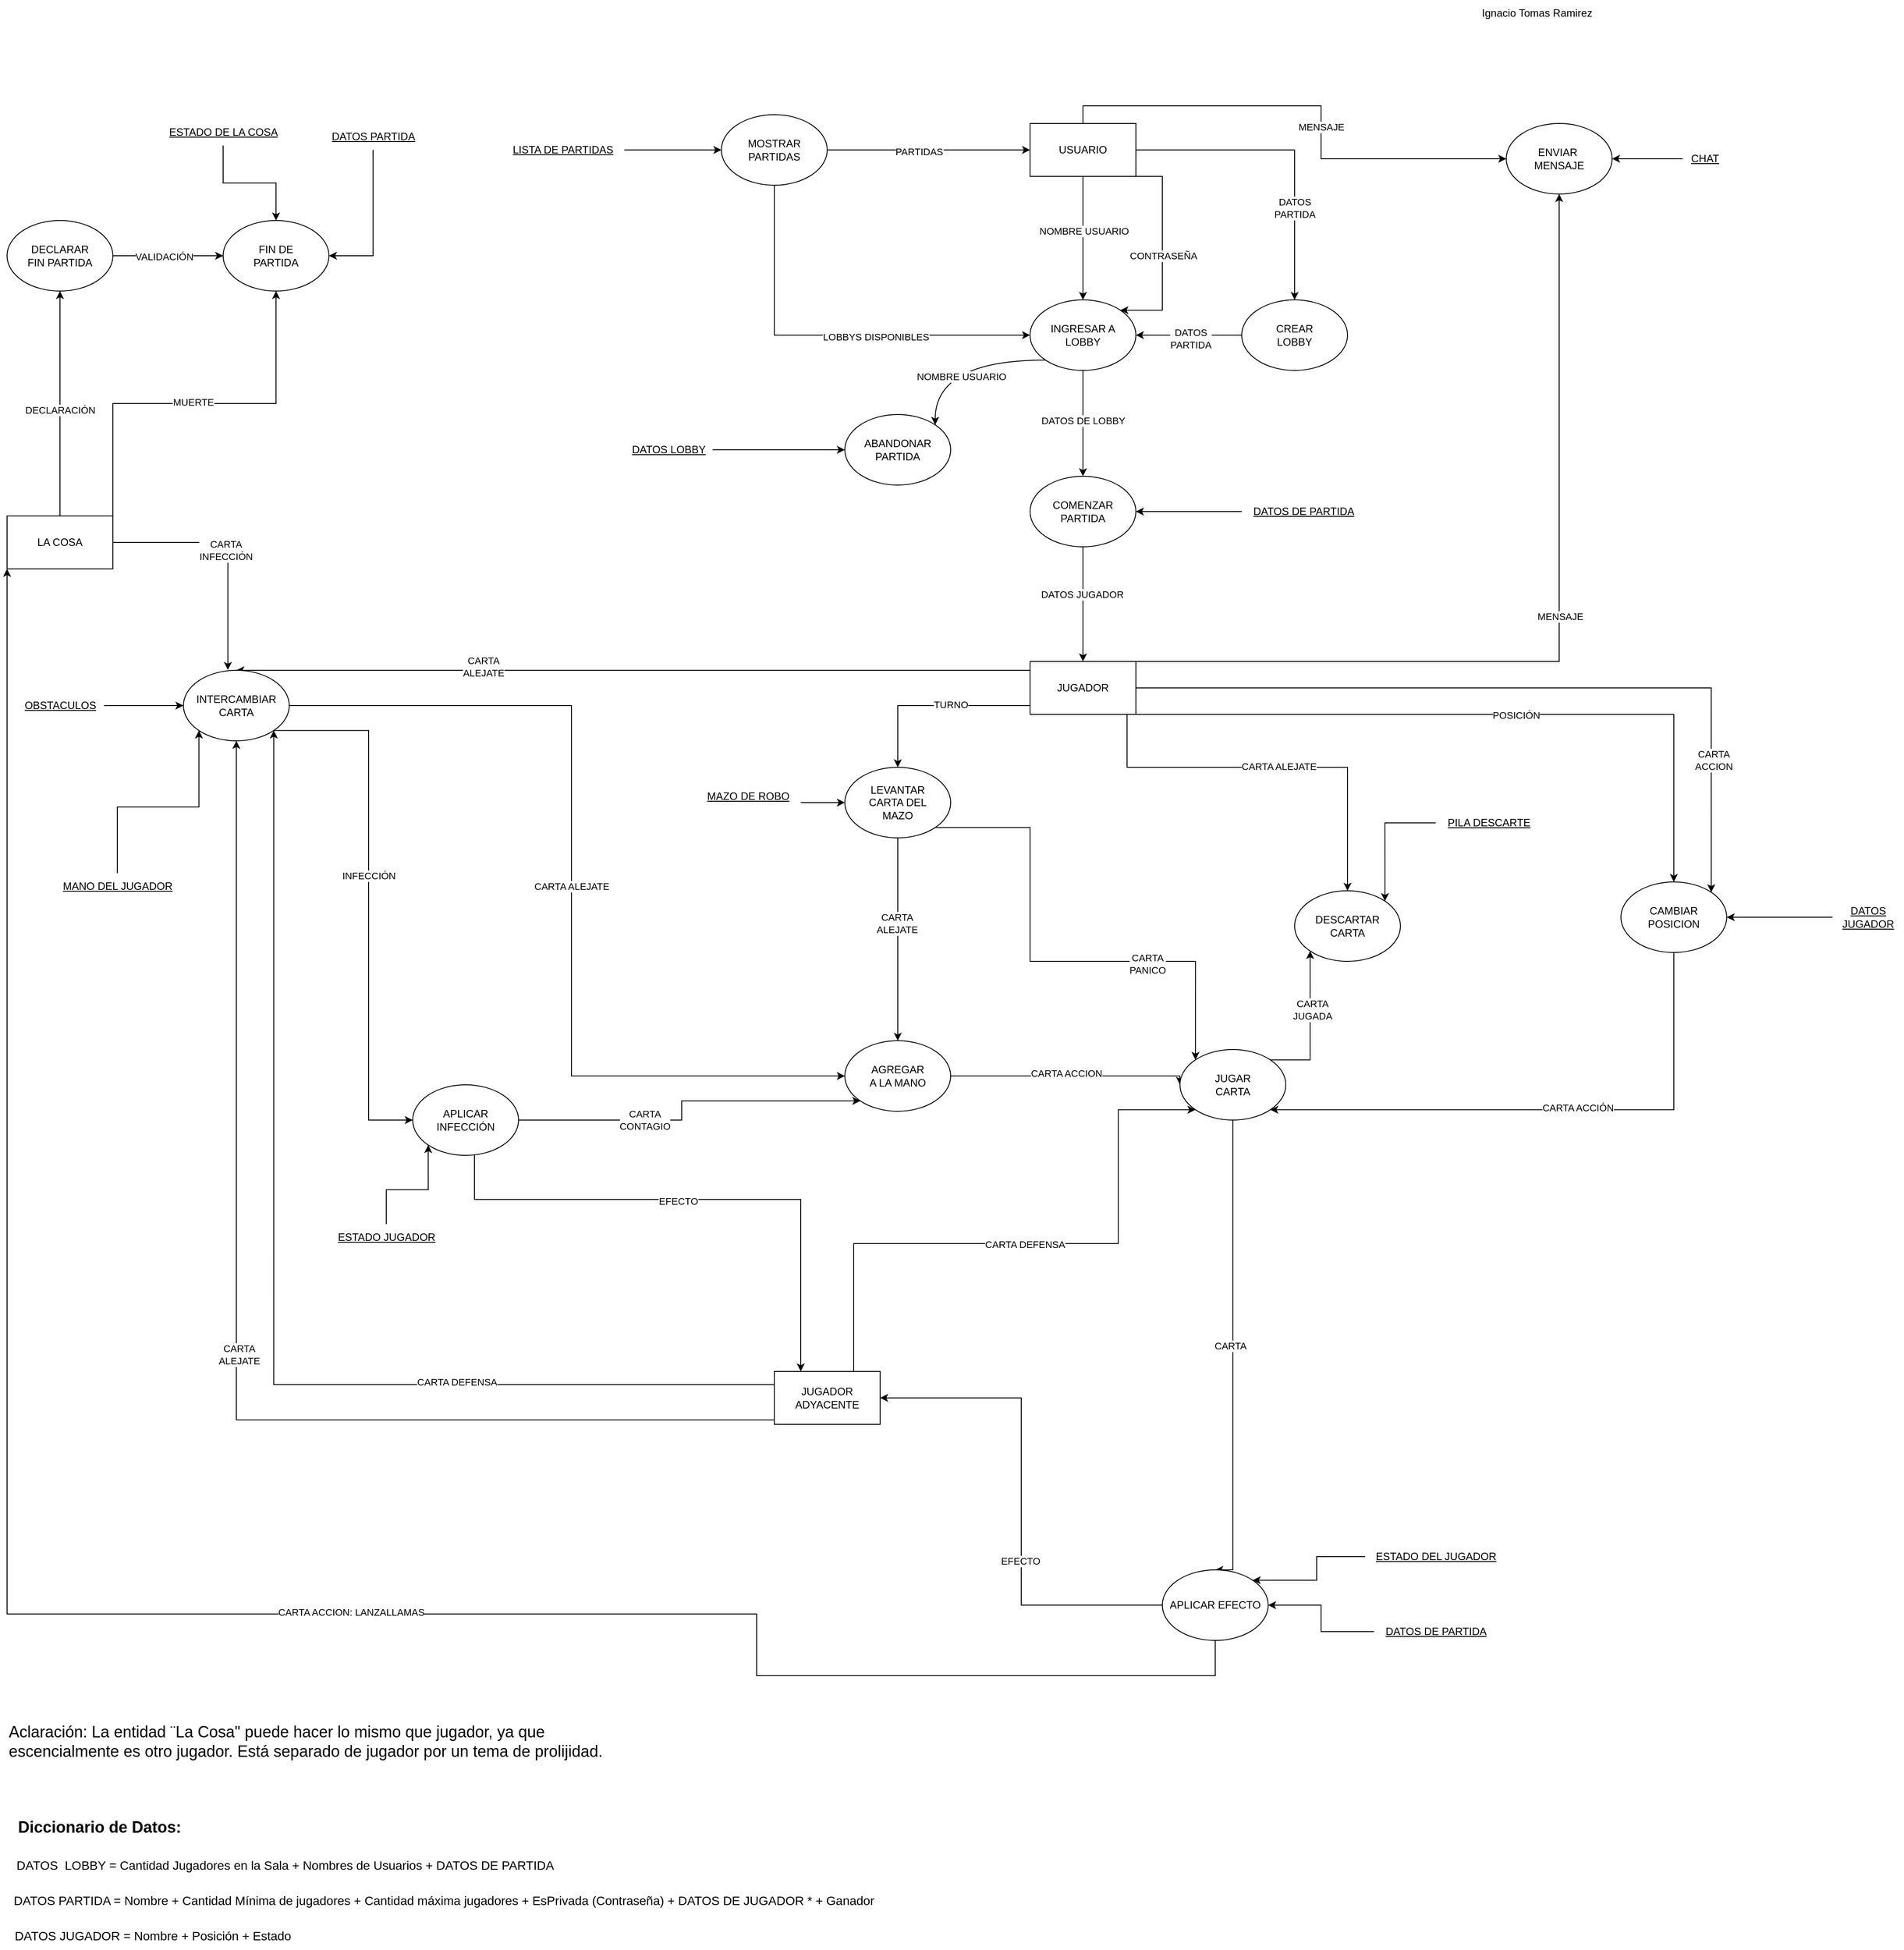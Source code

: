 <mxfile version="21.7.2" type="github">
  <diagram name="Page-1" id="eSQy44bR49oJ5Hq87goh">
    <mxGraphModel dx="2504" dy="1595" grid="1" gridSize="10" guides="1" tooltips="1" connect="1" arrows="1" fold="1" page="1" pageScale="1" pageWidth="1390" pageHeight="980" math="0" shadow="0">
      <root>
        <mxCell id="0" />
        <mxCell id="1" parent="0" />
        <mxCell id="_G_yaIFvfvB89Oe3cglj-3" style="edgeStyle=orthogonalEdgeStyle;rounded=0;orthogonalLoop=1;jettySize=auto;html=1;entryX=0;entryY=0.5;entryDx=0;entryDy=0;" parent="1" edge="1">
          <mxGeometry relative="1" as="geometry">
            <mxPoint x="240" y="221" as="sourcePoint" />
          </mxGeometry>
        </mxCell>
        <mxCell id="_G_yaIFvfvB89Oe3cglj-4" value="DATOS DE PARTIDA" style="edgeLabel;html=1;align=center;verticalAlign=middle;resizable=0;points=[];" parent="_G_yaIFvfvB89Oe3cglj-3" vertex="1" connectable="0">
          <mxGeometry x="-0.009" relative="1" as="geometry">
            <mxPoint as="offset" />
          </mxGeometry>
        </mxCell>
        <mxCell id="_G_yaIFvfvB89Oe3cglj-8" style="edgeStyle=orthogonalEdgeStyle;rounded=0;orthogonalLoop=1;jettySize=auto;html=1;exitX=1;exitY=1;exitDx=0;exitDy=0;entryX=0.5;entryY=1;entryDx=0;entryDy=0;" parent="1" edge="1">
          <mxGeometry relative="1" as="geometry">
            <mxPoint x="240" y="251" as="sourcePoint" />
            <Array as="points">
              <mxPoint x="180" y="251" />
              <mxPoint x="180" y="301" />
              <mxPoint x="780" y="301" />
            </Array>
          </mxGeometry>
        </mxCell>
        <mxCell id="_G_yaIFvfvB89Oe3cglj-9" value="NOMBRE DE&amp;nbsp; JUGADOR" style="edgeLabel;html=1;align=center;verticalAlign=middle;resizable=0;points=[];" parent="_G_yaIFvfvB89Oe3cglj-8" vertex="1" connectable="0">
          <mxGeometry x="0.016" y="-3" relative="1" as="geometry">
            <mxPoint as="offset" />
          </mxGeometry>
        </mxCell>
        <mxCell id="_G_yaIFvfvB89Oe3cglj-14" value="OPCIONAL: CONTRASEÑA" style="edgeLabel;html=1;align=center;verticalAlign=middle;resizable=0;points=[];" parent="_G_yaIFvfvB89Oe3cglj-8" vertex="1" connectable="0">
          <mxGeometry x="0.336" relative="1" as="geometry">
            <mxPoint x="49" as="offset" />
          </mxGeometry>
        </mxCell>
        <mxCell id="_G_yaIFvfvB89Oe3cglj-6" style="edgeStyle=orthogonalEdgeStyle;rounded=0;orthogonalLoop=1;jettySize=auto;html=1;entryX=0;entryY=0.5;entryDx=0;entryDy=0;" parent="1" edge="1">
          <mxGeometry relative="1" as="geometry">
            <mxPoint x="580" y="221" as="sourcePoint" />
          </mxGeometry>
        </mxCell>
        <mxCell id="_G_yaIFvfvB89Oe3cglj-7" value="DATOS DE LOBBY" style="edgeLabel;html=1;align=center;verticalAlign=middle;resizable=0;points=[];" parent="_G_yaIFvfvB89Oe3cglj-6" vertex="1" connectable="0">
          <mxGeometry x="-0.043" relative="1" as="geometry">
            <mxPoint as="offset" />
          </mxGeometry>
        </mxCell>
        <mxCell id="_G_yaIFvfvB89Oe3cglj-10" style="edgeStyle=orthogonalEdgeStyle;rounded=0;orthogonalLoop=1;jettySize=auto;html=1;exitX=0.5;exitY=0;exitDx=0;exitDy=0;entryX=0.5;entryY=0;entryDx=0;entryDy=0;" parent="1" edge="1">
          <mxGeometry relative="1" as="geometry">
            <mxPoint x="180" y="191" as="targetPoint" />
          </mxGeometry>
        </mxCell>
        <mxCell id="_G_yaIFvfvB89Oe3cglj-11" value="INFORMACION LOBBY" style="edgeLabel;html=1;align=center;verticalAlign=middle;resizable=0;points=[];" parent="_G_yaIFvfvB89Oe3cglj-10" vertex="1" connectable="0">
          <mxGeometry x="-0.132" y="-1" relative="1" as="geometry">
            <mxPoint as="offset" />
          </mxGeometry>
        </mxCell>
        <mxCell id="_G_yaIFvfvB89Oe3cglj-13" style="edgeStyle=orthogonalEdgeStyle;rounded=0;orthogonalLoop=1;jettySize=auto;html=1;exitX=1;exitY=0.5;exitDx=0;exitDy=0;entryX=0;entryY=0.5;entryDx=0;entryDy=0;" parent="1" edge="1">
          <mxGeometry relative="1" as="geometry">
            <mxPoint x="840" y="221" as="sourcePoint" />
          </mxGeometry>
        </mxCell>
        <mxCell id="_G_yaIFvfvB89Oe3cglj-16" value="&lt;div&gt;INFORMACION&lt;/div&gt;&lt;div&gt;PARTIDA&lt;br&gt;&lt;/div&gt;" style="edgeLabel;html=1;align=center;verticalAlign=middle;resizable=0;points=[];" parent="_G_yaIFvfvB89Oe3cglj-13" vertex="1" connectable="0">
          <mxGeometry x="0.01" y="-2" relative="1" as="geometry">
            <mxPoint as="offset" />
          </mxGeometry>
        </mxCell>
        <mxCell id="_G_yaIFvfvB89Oe3cglj-19" style="edgeStyle=orthogonalEdgeStyle;rounded=0;orthogonalLoop=1;jettySize=auto;html=1;exitX=1;exitY=0.5;exitDx=0;exitDy=0;entryX=0.5;entryY=0;entryDx=0;entryDy=0;" parent="1" source="_G_yaIFvfvB89Oe3cglj-17" target="_G_yaIFvfvB89Oe3cglj-18" edge="1">
          <mxGeometry relative="1" as="geometry" />
        </mxCell>
        <mxCell id="_G_yaIFvfvB89Oe3cglj-20" value="&lt;div&gt;DATOS&lt;/div&gt;&lt;div&gt;PARTIDA&lt;br&gt;&lt;/div&gt;" style="edgeLabel;html=1;align=center;verticalAlign=middle;resizable=0;points=[];" parent="_G_yaIFvfvB89Oe3cglj-19" vertex="1" connectable="0">
          <mxGeometry x="0.122" y="1" relative="1" as="geometry">
            <mxPoint x="-1" y="49" as="offset" />
          </mxGeometry>
        </mxCell>
        <mxCell id="_G_yaIFvfvB89Oe3cglj-22" style="edgeStyle=orthogonalEdgeStyle;rounded=0;orthogonalLoop=1;jettySize=auto;html=1;entryX=0.5;entryY=0;entryDx=0;entryDy=0;" parent="1" source="_G_yaIFvfvB89Oe3cglj-17" target="_G_yaIFvfvB89Oe3cglj-21" edge="1">
          <mxGeometry relative="1" as="geometry" />
        </mxCell>
        <mxCell id="_G_yaIFvfvB89Oe3cglj-23" value="NOMBRE USUARIO" style="edgeLabel;html=1;align=center;verticalAlign=middle;resizable=0;points=[];" parent="_G_yaIFvfvB89Oe3cglj-22" vertex="1" connectable="0">
          <mxGeometry x="-0.114" y="1" relative="1" as="geometry">
            <mxPoint as="offset" />
          </mxGeometry>
        </mxCell>
        <mxCell id="_G_yaIFvfvB89Oe3cglj-28" style="edgeStyle=orthogonalEdgeStyle;rounded=0;orthogonalLoop=1;jettySize=auto;html=1;exitX=1;exitY=1;exitDx=0;exitDy=0;entryX=1;entryY=0;entryDx=0;entryDy=0;" parent="1" source="_G_yaIFvfvB89Oe3cglj-17" target="_G_yaIFvfvB89Oe3cglj-21" edge="1">
          <mxGeometry relative="1" as="geometry">
            <Array as="points">
              <mxPoint x="750" y="140" />
              <mxPoint x="750" y="292" />
            </Array>
          </mxGeometry>
        </mxCell>
        <mxCell id="_G_yaIFvfvB89Oe3cglj-29" value="CONTRASEÑA" style="edgeLabel;html=1;align=center;verticalAlign=middle;resizable=0;points=[];" parent="_G_yaIFvfvB89Oe3cglj-28" vertex="1" connectable="0">
          <mxGeometry x="-0.119" y="1" relative="1" as="geometry">
            <mxPoint y="19" as="offset" />
          </mxGeometry>
        </mxCell>
        <mxCell id="_G_yaIFvfvB89Oe3cglj-41" style="edgeStyle=orthogonalEdgeStyle;rounded=0;orthogonalLoop=1;jettySize=auto;html=1;exitX=0.5;exitY=0;exitDx=0;exitDy=0;entryX=0;entryY=0.5;entryDx=0;entryDy=0;" parent="1" source="_G_yaIFvfvB89Oe3cglj-17" target="_G_yaIFvfvB89Oe3cglj-40" edge="1">
          <mxGeometry relative="1" as="geometry" />
        </mxCell>
        <mxCell id="_G_yaIFvfvB89Oe3cglj-42" value="MENSAJE" style="edgeLabel;html=1;align=center;verticalAlign=middle;resizable=0;points=[];" parent="_G_yaIFvfvB89Oe3cglj-41" vertex="1" connectable="0">
          <mxGeometry x="0.121" relative="1" as="geometry">
            <mxPoint as="offset" />
          </mxGeometry>
        </mxCell>
        <mxCell id="_G_yaIFvfvB89Oe3cglj-17" value="USUARIO" style="rounded=0;whiteSpace=wrap;html=1;" parent="1" vertex="1">
          <mxGeometry x="600" y="80" width="120" height="60" as="geometry" />
        </mxCell>
        <mxCell id="_G_yaIFvfvB89Oe3cglj-24" style="edgeStyle=orthogonalEdgeStyle;rounded=0;orthogonalLoop=1;jettySize=auto;html=1;exitX=0;exitY=0.5;exitDx=0;exitDy=0;entryX=1;entryY=0.5;entryDx=0;entryDy=0;" parent="1" source="_G_yaIFvfvB89Oe3cglj-18" target="_G_yaIFvfvB89Oe3cglj-21" edge="1">
          <mxGeometry relative="1" as="geometry" />
        </mxCell>
        <mxCell id="_G_yaIFvfvB89Oe3cglj-25" value="&lt;div&gt;DATOS&lt;/div&gt;&lt;div&gt;PARTIDA&lt;br&gt;&lt;/div&gt;" style="edgeLabel;html=1;align=center;verticalAlign=middle;resizable=0;points=[];" parent="_G_yaIFvfvB89Oe3cglj-24" vertex="1" connectable="0">
          <mxGeometry x="-0.033" y="4" relative="1" as="geometry">
            <mxPoint as="offset" />
          </mxGeometry>
        </mxCell>
        <mxCell id="_G_yaIFvfvB89Oe3cglj-18" value="&lt;div&gt;CREAR&lt;/div&gt;&lt;div&gt;LOBBY&lt;br&gt;&lt;/div&gt;" style="ellipse;whiteSpace=wrap;html=1;" parent="1" vertex="1">
          <mxGeometry x="840" y="280" width="120" height="80" as="geometry" />
        </mxCell>
        <mxCell id="_G_yaIFvfvB89Oe3cglj-38" style="edgeStyle=orthogonalEdgeStyle;rounded=0;orthogonalLoop=1;jettySize=auto;html=1;exitX=0.5;exitY=1;exitDx=0;exitDy=0;entryX=0.5;entryY=0;entryDx=0;entryDy=0;" parent="1" source="_G_yaIFvfvB89Oe3cglj-21" target="_G_yaIFvfvB89Oe3cglj-37" edge="1">
          <mxGeometry relative="1" as="geometry" />
        </mxCell>
        <mxCell id="_G_yaIFvfvB89Oe3cglj-39" value="DATOS DE LOBBY" style="edgeLabel;html=1;align=center;verticalAlign=middle;resizable=0;points=[];" parent="_G_yaIFvfvB89Oe3cglj-38" vertex="1" connectable="0">
          <mxGeometry x="-0.05" relative="1" as="geometry">
            <mxPoint as="offset" />
          </mxGeometry>
        </mxCell>
        <mxCell id="_G_yaIFvfvB89Oe3cglj-156" style="edgeStyle=orthogonalEdgeStyle;orthogonalLoop=1;jettySize=auto;html=1;exitX=0;exitY=1;exitDx=0;exitDy=0;entryX=1;entryY=0;entryDx=0;entryDy=0;curved=1;" parent="1" source="_G_yaIFvfvB89Oe3cglj-21" target="_G_yaIFvfvB89Oe3cglj-155" edge="1">
          <mxGeometry relative="1" as="geometry" />
        </mxCell>
        <mxCell id="_G_yaIFvfvB89Oe3cglj-157" value="NOMBRE USUARIO" style="edgeLabel;html=1;align=center;verticalAlign=middle;resizable=0;points=[];" parent="_G_yaIFvfvB89Oe3cglj-156" vertex="1" connectable="0">
          <mxGeometry x="-0.034" y="18" relative="1" as="geometry">
            <mxPoint as="offset" />
          </mxGeometry>
        </mxCell>
        <mxCell id="_G_yaIFvfvB89Oe3cglj-21" value="&lt;div&gt;INGRESAR A&lt;/div&gt;&lt;div&gt;LOBBY&lt;br&gt;&lt;/div&gt;" style="ellipse;whiteSpace=wrap;html=1;" parent="1" vertex="1">
          <mxGeometry x="600" y="280" width="120" height="80" as="geometry" />
        </mxCell>
        <mxCell id="_G_yaIFvfvB89Oe3cglj-31" style="edgeStyle=orthogonalEdgeStyle;rounded=0;orthogonalLoop=1;jettySize=auto;html=1;exitX=1;exitY=0.5;exitDx=0;exitDy=0;entryX=0;entryY=0.5;entryDx=0;entryDy=0;" parent="1" source="_G_yaIFvfvB89Oe3cglj-30" target="_G_yaIFvfvB89Oe3cglj-17" edge="1">
          <mxGeometry relative="1" as="geometry" />
        </mxCell>
        <mxCell id="_G_yaIFvfvB89Oe3cglj-32" value="PARTIDAS" style="edgeLabel;html=1;align=center;verticalAlign=middle;resizable=0;points=[];" parent="_G_yaIFvfvB89Oe3cglj-31" vertex="1" connectable="0">
          <mxGeometry x="-0.096" y="-2" relative="1" as="geometry">
            <mxPoint as="offset" />
          </mxGeometry>
        </mxCell>
        <mxCell id="_G_yaIFvfvB89Oe3cglj-35" style="edgeStyle=orthogonalEdgeStyle;rounded=0;orthogonalLoop=1;jettySize=auto;html=1;entryX=0;entryY=0.5;entryDx=0;entryDy=0;" parent="1" source="_G_yaIFvfvB89Oe3cglj-30" target="_G_yaIFvfvB89Oe3cglj-21" edge="1">
          <mxGeometry relative="1" as="geometry">
            <Array as="points">
              <mxPoint x="310" y="320" />
            </Array>
          </mxGeometry>
        </mxCell>
        <mxCell id="_G_yaIFvfvB89Oe3cglj-36" value="LOBBYS DISPONIBLES" style="edgeLabel;html=1;align=center;verticalAlign=middle;resizable=0;points=[];" parent="_G_yaIFvfvB89Oe3cglj-35" vertex="1" connectable="0">
          <mxGeometry x="0.239" y="-2" relative="1" as="geometry">
            <mxPoint as="offset" />
          </mxGeometry>
        </mxCell>
        <mxCell id="_G_yaIFvfvB89Oe3cglj-30" value="&lt;div&gt;MOSTRAR &lt;br&gt;&lt;/div&gt;&lt;div&gt;PARTIDAS&lt;br&gt;&lt;/div&gt;" style="ellipse;whiteSpace=wrap;html=1;" parent="1" vertex="1">
          <mxGeometry x="250" y="70" width="120" height="80" as="geometry" />
        </mxCell>
        <mxCell id="_G_yaIFvfvB89Oe3cglj-34" style="edgeStyle=orthogonalEdgeStyle;rounded=0;orthogonalLoop=1;jettySize=auto;html=1;entryX=0;entryY=0.5;entryDx=0;entryDy=0;" parent="1" source="_G_yaIFvfvB89Oe3cglj-33" target="_G_yaIFvfvB89Oe3cglj-30" edge="1">
          <mxGeometry relative="1" as="geometry" />
        </mxCell>
        <mxCell id="_G_yaIFvfvB89Oe3cglj-33" value="&lt;u&gt;LISTA DE PARTIDAS&lt;br&gt;&lt;/u&gt;" style="text;html=1;align=center;verticalAlign=middle;resizable=0;points=[];autosize=1;strokeColor=none;fillColor=none;" parent="1" vertex="1">
          <mxGeometry y="95" width="140" height="30" as="geometry" />
        </mxCell>
        <mxCell id="_G_yaIFvfvB89Oe3cglj-47" style="edgeStyle=orthogonalEdgeStyle;rounded=0;orthogonalLoop=1;jettySize=auto;html=1;exitX=0.5;exitY=1;exitDx=0;exitDy=0;entryX=0.5;entryY=0;entryDx=0;entryDy=0;" parent="1" source="_G_yaIFvfvB89Oe3cglj-37" target="_G_yaIFvfvB89Oe3cglj-46" edge="1">
          <mxGeometry relative="1" as="geometry" />
        </mxCell>
        <mxCell id="_G_yaIFvfvB89Oe3cglj-48" value="DATOS JUGADOR" style="edgeLabel;html=1;align=center;verticalAlign=middle;resizable=0;points=[];" parent="_G_yaIFvfvB89Oe3cglj-47" vertex="1" connectable="0">
          <mxGeometry x="-0.169" y="-1" relative="1" as="geometry">
            <mxPoint as="offset" />
          </mxGeometry>
        </mxCell>
        <mxCell id="_G_yaIFvfvB89Oe3cglj-37" value="&lt;div&gt;COMENZAR&lt;/div&gt;&lt;div&gt;PARTIDA&lt;br&gt;&lt;/div&gt;" style="ellipse;whiteSpace=wrap;html=1;" parent="1" vertex="1">
          <mxGeometry x="600" y="480" width="120" height="80" as="geometry" />
        </mxCell>
        <mxCell id="_G_yaIFvfvB89Oe3cglj-40" value="&lt;div&gt;ENVIAR&amp;nbsp;&lt;/div&gt;&lt;div&gt;MENSAJE&lt;/div&gt;" style="ellipse;whiteSpace=wrap;html=1;" parent="1" vertex="1">
          <mxGeometry x="1140" y="80" width="120" height="80" as="geometry" />
        </mxCell>
        <mxCell id="_G_yaIFvfvB89Oe3cglj-44" style="edgeStyle=orthogonalEdgeStyle;rounded=0;orthogonalLoop=1;jettySize=auto;html=1;entryX=1;entryY=0.5;entryDx=0;entryDy=0;" parent="1" source="_G_yaIFvfvB89Oe3cglj-43" target="_G_yaIFvfvB89Oe3cglj-40" edge="1">
          <mxGeometry relative="1" as="geometry" />
        </mxCell>
        <mxCell id="_G_yaIFvfvB89Oe3cglj-43" value="&lt;u&gt;CHAT&lt;/u&gt;" style="text;html=1;align=center;verticalAlign=middle;resizable=0;points=[];autosize=1;strokeColor=none;fillColor=none;" parent="1" vertex="1">
          <mxGeometry x="1340" y="105" width="50" height="30" as="geometry" />
        </mxCell>
        <mxCell id="_G_yaIFvfvB89Oe3cglj-51" style="edgeStyle=orthogonalEdgeStyle;rounded=0;orthogonalLoop=1;jettySize=auto;html=1;exitX=1;exitY=0.5;exitDx=0;exitDy=0;entryX=0.5;entryY=1;entryDx=0;entryDy=0;" parent="1" source="_G_yaIFvfvB89Oe3cglj-46" target="_G_yaIFvfvB89Oe3cglj-40" edge="1">
          <mxGeometry relative="1" as="geometry">
            <Array as="points">
              <mxPoint x="720" y="690" />
              <mxPoint x="1200" y="690" />
            </Array>
          </mxGeometry>
        </mxCell>
        <mxCell id="_G_yaIFvfvB89Oe3cglj-52" value="MENSAJE" style="edgeLabel;html=1;align=center;verticalAlign=middle;resizable=0;points=[];" parent="_G_yaIFvfvB89Oe3cglj-51" vertex="1" connectable="0">
          <mxGeometry x="0.079" y="-1" relative="1" as="geometry">
            <mxPoint as="offset" />
          </mxGeometry>
        </mxCell>
        <mxCell id="_G_yaIFvfvB89Oe3cglj-70" style="edgeStyle=orthogonalEdgeStyle;rounded=0;orthogonalLoop=1;jettySize=auto;html=1;entryX=0.5;entryY=0;entryDx=0;entryDy=0;" parent="1" source="_G_yaIFvfvB89Oe3cglj-46" target="_G_yaIFvfvB89Oe3cglj-69" edge="1">
          <mxGeometry relative="1" as="geometry">
            <Array as="points">
              <mxPoint x="450" y="740" />
            </Array>
          </mxGeometry>
        </mxCell>
        <mxCell id="_G_yaIFvfvB89Oe3cglj-71" value="TURNO" style="edgeLabel;html=1;align=center;verticalAlign=middle;resizable=0;points=[];" parent="_G_yaIFvfvB89Oe3cglj-70" vertex="1" connectable="0">
          <mxGeometry x="-0.178" y="-1" relative="1" as="geometry">
            <mxPoint as="offset" />
          </mxGeometry>
        </mxCell>
        <mxCell id="_G_yaIFvfvB89Oe3cglj-97" style="edgeStyle=orthogonalEdgeStyle;rounded=0;orthogonalLoop=1;jettySize=auto;html=1;exitX=0;exitY=0.75;exitDx=0;exitDy=0;entryX=0.5;entryY=0;entryDx=0;entryDy=0;" parent="1" source="_G_yaIFvfvB89Oe3cglj-46" target="_G_yaIFvfvB89Oe3cglj-92" edge="1">
          <mxGeometry relative="1" as="geometry">
            <Array as="points">
              <mxPoint x="600" y="700" />
              <mxPoint x="205" y="700" />
            </Array>
          </mxGeometry>
        </mxCell>
        <mxCell id="_G_yaIFvfvB89Oe3cglj-98" value="&lt;div&gt;CARTA&lt;/div&gt;&lt;div&gt;ALEJATE&lt;br&gt;&lt;/div&gt;" style="edgeLabel;html=1;align=center;verticalAlign=middle;resizable=0;points=[];" parent="_G_yaIFvfvB89Oe3cglj-97" vertex="1" connectable="0">
          <mxGeometry x="0.402" y="-4" relative="1" as="geometry">
            <mxPoint as="offset" />
          </mxGeometry>
        </mxCell>
        <mxCell id="_G_yaIFvfvB89Oe3cglj-124" style="edgeStyle=orthogonalEdgeStyle;rounded=0;orthogonalLoop=1;jettySize=auto;html=1;exitX=1;exitY=0.75;exitDx=0;exitDy=0;entryX=0.5;entryY=0;entryDx=0;entryDy=0;" parent="1" source="_G_yaIFvfvB89Oe3cglj-46" target="_G_yaIFvfvB89Oe3cglj-123" edge="1">
          <mxGeometry relative="1" as="geometry">
            <Array as="points">
              <mxPoint x="720" y="750" />
              <mxPoint x="1330" y="750" />
            </Array>
          </mxGeometry>
        </mxCell>
        <mxCell id="_G_yaIFvfvB89Oe3cglj-125" value="POSICIÓN" style="edgeLabel;html=1;align=center;verticalAlign=middle;resizable=0;points=[];" parent="_G_yaIFvfvB89Oe3cglj-124" vertex="1" connectable="0">
          <mxGeometry x="0.095" y="-1" relative="1" as="geometry">
            <mxPoint as="offset" />
          </mxGeometry>
        </mxCell>
        <mxCell id="_G_yaIFvfvB89Oe3cglj-148" style="edgeStyle=orthogonalEdgeStyle;rounded=0;orthogonalLoop=1;jettySize=auto;html=1;entryX=0.5;entryY=0;entryDx=0;entryDy=0;" parent="1" source="_G_yaIFvfvB89Oe3cglj-46" target="_G_yaIFvfvB89Oe3cglj-144" edge="1">
          <mxGeometry relative="1" as="geometry">
            <Array as="points">
              <mxPoint x="710" y="810" />
              <mxPoint x="960" y="810" />
            </Array>
          </mxGeometry>
        </mxCell>
        <mxCell id="_G_yaIFvfvB89Oe3cglj-149" value="CARTA ALEJATE" style="edgeLabel;html=1;align=center;verticalAlign=middle;resizable=0;points=[];" parent="_G_yaIFvfvB89Oe3cglj-148" vertex="1" connectable="0">
          <mxGeometry x="0.031" y="1" relative="1" as="geometry">
            <mxPoint as="offset" />
          </mxGeometry>
        </mxCell>
        <mxCell id="_G_yaIFvfvB89Oe3cglj-161" style="edgeStyle=orthogonalEdgeStyle;rounded=0;orthogonalLoop=1;jettySize=auto;html=1;exitX=1;exitY=0.5;exitDx=0;exitDy=0;entryX=1;entryY=0;entryDx=0;entryDy=0;" parent="1" source="_G_yaIFvfvB89Oe3cglj-46" target="_G_yaIFvfvB89Oe3cglj-123" edge="1">
          <mxGeometry relative="1" as="geometry" />
        </mxCell>
        <mxCell id="_G_yaIFvfvB89Oe3cglj-162" value="&lt;div&gt;CARTA&lt;/div&gt;&lt;div&gt;ACCION&lt;br&gt;&lt;/div&gt;" style="edgeLabel;html=1;align=center;verticalAlign=middle;resizable=0;points=[];" parent="_G_yaIFvfvB89Oe3cglj-161" vertex="1" connectable="0">
          <mxGeometry x="0.659" y="2" relative="1" as="geometry">
            <mxPoint y="1" as="offset" />
          </mxGeometry>
        </mxCell>
        <mxCell id="_G_yaIFvfvB89Oe3cglj-46" value="JUGADOR" style="rounded=0;whiteSpace=wrap;html=1;" parent="1" vertex="1">
          <mxGeometry x="600" y="690" width="120" height="60" as="geometry" />
        </mxCell>
        <mxCell id="_G_yaIFvfvB89Oe3cglj-50" style="edgeStyle=orthogonalEdgeStyle;rounded=0;orthogonalLoop=1;jettySize=auto;html=1;entryX=1;entryY=0.5;entryDx=0;entryDy=0;" parent="1" source="_G_yaIFvfvB89Oe3cglj-49" target="_G_yaIFvfvB89Oe3cglj-37" edge="1">
          <mxGeometry relative="1" as="geometry" />
        </mxCell>
        <mxCell id="_G_yaIFvfvB89Oe3cglj-49" value="&lt;u&gt;DATOS DE PARTIDA&lt;br&gt;&lt;/u&gt;" style="text;html=1;align=center;verticalAlign=middle;resizable=0;points=[];autosize=1;strokeColor=none;fillColor=none;" parent="1" vertex="1">
          <mxGeometry x="840" y="505" width="140" height="30" as="geometry" />
        </mxCell>
        <mxCell id="_G_yaIFvfvB89Oe3cglj-53" value="&lt;font style=&quot;font-size: 14px;&quot;&gt;DATOS PARTIDA = Nombre + Cantidad Mínima de jugadores + Cantidad máxima jugadores + EsPrivada (Contraseña) + DATOS DE JUGADOR * + Ganador&lt;/font&gt;" style="text;html=1;align=center;verticalAlign=middle;resizable=0;points=[];autosize=1;strokeColor=none;fillColor=none;" parent="1" vertex="1">
          <mxGeometry x="-560" y="2080" width="990" height="30" as="geometry" />
        </mxCell>
        <mxCell id="_G_yaIFvfvB89Oe3cglj-55" value="&lt;font style=&quot;font-size: 14px;&quot;&gt;DATOS&amp;nbsp; LOBBY = Cantidad Jugadores en la Sala + Nombres de Usuarios + DATOS DE PARTIDA&lt;/font&gt;" style="text;html=1;align=center;verticalAlign=middle;resizable=0;points=[];autosize=1;strokeColor=none;fillColor=none;" parent="1" vertex="1">
          <mxGeometry x="-560" y="2040" width="630" height="30" as="geometry" />
        </mxCell>
        <mxCell id="_G_yaIFvfvB89Oe3cglj-56" value="&lt;font style=&quot;font-size: 14px;&quot;&gt;DATOS JUGADOR = Nombre + Posición + Estado&lt;br&gt;&lt;/font&gt;" style="text;html=1;align=center;verticalAlign=middle;resizable=0;points=[];autosize=1;strokeColor=none;fillColor=none;" parent="1" vertex="1">
          <mxGeometry x="-560" y="2120" width="330" height="30" as="geometry" />
        </mxCell>
        <mxCell id="_G_yaIFvfvB89Oe3cglj-75" style="edgeStyle=orthogonalEdgeStyle;rounded=0;orthogonalLoop=1;jettySize=auto;html=1;exitX=0.5;exitY=1;exitDx=0;exitDy=0;entryX=0.5;entryY=0;entryDx=0;entryDy=0;" parent="1" source="_G_yaIFvfvB89Oe3cglj-69" target="_G_yaIFvfvB89Oe3cglj-74" edge="1">
          <mxGeometry relative="1" as="geometry" />
        </mxCell>
        <mxCell id="_G_yaIFvfvB89Oe3cglj-76" value="&lt;div&gt;CARTA&lt;/div&gt;&lt;div&gt;ALEJATE&lt;br&gt;&lt;/div&gt;" style="edgeLabel;html=1;align=center;verticalAlign=middle;resizable=0;points=[];" parent="_G_yaIFvfvB89Oe3cglj-75" vertex="1" connectable="0">
          <mxGeometry x="-0.156" y="-1" relative="1" as="geometry">
            <mxPoint as="offset" />
          </mxGeometry>
        </mxCell>
        <mxCell id="_G_yaIFvfvB89Oe3cglj-109" style="edgeStyle=orthogonalEdgeStyle;rounded=0;orthogonalLoop=1;jettySize=auto;html=1;exitX=1;exitY=1;exitDx=0;exitDy=0;entryX=0;entryY=0;entryDx=0;entryDy=0;" parent="1" source="_G_yaIFvfvB89Oe3cglj-69" target="_G_yaIFvfvB89Oe3cglj-107" edge="1">
          <mxGeometry relative="1" as="geometry">
            <Array as="points">
              <mxPoint x="600" y="878" />
              <mxPoint x="600" y="1030" />
              <mxPoint x="788" y="1030" />
            </Array>
          </mxGeometry>
        </mxCell>
        <mxCell id="_G_yaIFvfvB89Oe3cglj-122" value="&lt;div&gt;CARTA&lt;/div&gt;&lt;div&gt;PANICO&lt;br&gt;&lt;/div&gt;" style="edgeLabel;html=1;align=center;verticalAlign=middle;resizable=0;points=[];" parent="_G_yaIFvfvB89Oe3cglj-109" vertex="1" connectable="0">
          <mxGeometry x="0.404" y="-3" relative="1" as="geometry">
            <mxPoint as="offset" />
          </mxGeometry>
        </mxCell>
        <mxCell id="_G_yaIFvfvB89Oe3cglj-69" value="&lt;div&gt;LEVANTAR &lt;br&gt;&lt;/div&gt;&lt;div&gt;CARTA DEL &lt;br&gt;&lt;/div&gt;&lt;div&gt;MAZO&lt;br&gt;&lt;/div&gt;" style="ellipse;whiteSpace=wrap;html=1;" parent="1" vertex="1">
          <mxGeometry x="390" y="810" width="120" height="80" as="geometry" />
        </mxCell>
        <mxCell id="_G_yaIFvfvB89Oe3cglj-102" style="edgeStyle=orthogonalEdgeStyle;rounded=0;orthogonalLoop=1;jettySize=auto;html=1;" parent="1" source="_G_yaIFvfvB89Oe3cglj-72" edge="1">
          <mxGeometry relative="1" as="geometry">
            <mxPoint x="390" y="850" as="targetPoint" />
            <Array as="points">
              <mxPoint x="350" y="850" />
            </Array>
          </mxGeometry>
        </mxCell>
        <mxCell id="_G_yaIFvfvB89Oe3cglj-72" value="&lt;u&gt;MAZO DE ROBO&lt;br&gt;&lt;/u&gt;" style="text;html=1;align=center;verticalAlign=middle;resizable=0;points=[];autosize=1;strokeColor=none;fillColor=none;" parent="1" vertex="1">
          <mxGeometry x="220" y="828" width="120" height="30" as="geometry" />
        </mxCell>
        <mxCell id="_G_yaIFvfvB89Oe3cglj-108" style="edgeStyle=orthogonalEdgeStyle;rounded=0;orthogonalLoop=1;jettySize=auto;html=1;exitX=1;exitY=0.5;exitDx=0;exitDy=0;entryX=0;entryY=0.5;entryDx=0;entryDy=0;" parent="1" source="_G_yaIFvfvB89Oe3cglj-74" target="_G_yaIFvfvB89Oe3cglj-107" edge="1">
          <mxGeometry relative="1" as="geometry">
            <Array as="points">
              <mxPoint x="770" y="1160" />
            </Array>
          </mxGeometry>
        </mxCell>
        <mxCell id="_G_yaIFvfvB89Oe3cglj-111" value="CARTA ACCION" style="edgeLabel;html=1;align=center;verticalAlign=middle;resizable=0;points=[];" parent="_G_yaIFvfvB89Oe3cglj-108" vertex="1" connectable="0">
          <mxGeometry x="-0.029" y="3" relative="1" as="geometry">
            <mxPoint as="offset" />
          </mxGeometry>
        </mxCell>
        <mxCell id="_G_yaIFvfvB89Oe3cglj-74" value="&lt;div&gt;AGREGAR&lt;/div&gt;&lt;div&gt;A LA MANO&lt;br&gt;&lt;/div&gt;" style="ellipse;whiteSpace=wrap;html=1;" parent="1" vertex="1">
          <mxGeometry x="390" y="1120" width="120" height="80" as="geometry" />
        </mxCell>
        <mxCell id="_G_yaIFvfvB89Oe3cglj-119" style="edgeStyle=orthogonalEdgeStyle;rounded=0;orthogonalLoop=1;jettySize=auto;html=1;entryX=0;entryY=1;entryDx=0;entryDy=0;" parent="1" edge="1">
          <mxGeometry relative="1" as="geometry">
            <mxPoint x="160" y="765.059" as="sourcePoint" />
          </mxGeometry>
        </mxCell>
        <mxCell id="_G_yaIFvfvB89Oe3cglj-87" style="edgeStyle=orthogonalEdgeStyle;rounded=0;orthogonalLoop=1;jettySize=auto;html=1;entryX=0;entryY=0.5;entryDx=0;entryDy=0;" parent="1" edge="1">
          <mxGeometry relative="1" as="geometry">
            <mxPoint x="130" y="555.059" as="sourcePoint" />
          </mxGeometry>
        </mxCell>
        <mxCell id="_G_yaIFvfvB89Oe3cglj-96" style="edgeStyle=orthogonalEdgeStyle;rounded=0;orthogonalLoop=1;jettySize=auto;html=1;exitX=1;exitY=0.5;exitDx=0;exitDy=0;entryX=0;entryY=0.5;entryDx=0;entryDy=0;" parent="1" source="_G_yaIFvfvB89Oe3cglj-92" target="_G_yaIFvfvB89Oe3cglj-74" edge="1">
          <mxGeometry relative="1" as="geometry">
            <Array as="points">
              <mxPoint x="-80" y="740" />
              <mxPoint x="80" y="740" />
              <mxPoint x="80" y="1160" />
            </Array>
          </mxGeometry>
        </mxCell>
        <mxCell id="_G_yaIFvfvB89Oe3cglj-99" value="CARTA ALEJATE" style="edgeLabel;html=1;align=center;verticalAlign=middle;resizable=0;points=[];" parent="_G_yaIFvfvB89Oe3cglj-96" vertex="1" connectable="0">
          <mxGeometry relative="1" as="geometry">
            <mxPoint as="offset" />
          </mxGeometry>
        </mxCell>
        <mxCell id="_G_yaIFvfvB89Oe3cglj-167" style="edgeStyle=orthogonalEdgeStyle;rounded=0;orthogonalLoop=1;jettySize=auto;html=1;exitX=1;exitY=1;exitDx=0;exitDy=0;entryX=0;entryY=0.5;entryDx=0;entryDy=0;" parent="1" source="_G_yaIFvfvB89Oe3cglj-92" target="_G_yaIFvfvB89Oe3cglj-166" edge="1">
          <mxGeometry relative="1" as="geometry">
            <Array as="points">
              <mxPoint x="-150" y="768" />
              <mxPoint x="-150" y="1210" />
            </Array>
          </mxGeometry>
        </mxCell>
        <mxCell id="_G_yaIFvfvB89Oe3cglj-168" value="INFECCIÓN" style="edgeLabel;html=1;align=center;verticalAlign=middle;resizable=0;points=[];" parent="_G_yaIFvfvB89Oe3cglj-167" vertex="1" connectable="0">
          <mxGeometry x="0.384" y="-5" relative="1" as="geometry">
            <mxPoint x="5" y="-142" as="offset" />
          </mxGeometry>
        </mxCell>
        <mxCell id="_G_yaIFvfvB89Oe3cglj-92" value="&lt;div&gt;INTERCAMBIAR&lt;/div&gt;&lt;div&gt;CARTA&lt;br&gt;&lt;/div&gt;" style="ellipse;whiteSpace=wrap;html=1;" parent="1" vertex="1">
          <mxGeometry x="-360" y="700" width="120" height="80" as="geometry" />
        </mxCell>
        <mxCell id="_G_yaIFvfvB89Oe3cglj-94" style="edgeStyle=orthogonalEdgeStyle;rounded=0;orthogonalLoop=1;jettySize=auto;html=1;entryX=0.5;entryY=1;entryDx=0;entryDy=0;" parent="1" source="_G_yaIFvfvB89Oe3cglj-93" target="_G_yaIFvfvB89Oe3cglj-92" edge="1">
          <mxGeometry relative="1" as="geometry">
            <Array as="points">
              <mxPoint x="-300" y="1550" />
            </Array>
          </mxGeometry>
        </mxCell>
        <mxCell id="_G_yaIFvfvB89Oe3cglj-95" value="&lt;div&gt;CARTA&lt;/div&gt;&lt;div&gt;ALEJATE&lt;br&gt;&lt;/div&gt;" style="edgeLabel;html=1;align=center;verticalAlign=middle;resizable=0;points=[];" parent="_G_yaIFvfvB89Oe3cglj-94" vertex="1" connectable="0">
          <mxGeometry x="-0.009" y="-3" relative="1" as="geometry">
            <mxPoint as="offset" />
          </mxGeometry>
        </mxCell>
        <mxCell id="_G_yaIFvfvB89Oe3cglj-130" style="edgeStyle=orthogonalEdgeStyle;rounded=0;orthogonalLoop=1;jettySize=auto;html=1;exitX=0.75;exitY=0;exitDx=0;exitDy=0;entryX=0;entryY=1;entryDx=0;entryDy=0;" parent="1" source="_G_yaIFvfvB89Oe3cglj-93" target="_G_yaIFvfvB89Oe3cglj-107" edge="1">
          <mxGeometry relative="1" as="geometry">
            <Array as="points">
              <mxPoint x="400" y="1350" />
              <mxPoint x="700" y="1350" />
              <mxPoint x="700" y="1198" />
            </Array>
          </mxGeometry>
        </mxCell>
        <mxCell id="_G_yaIFvfvB89Oe3cglj-131" value="CARTA DEFENSA" style="edgeLabel;html=1;align=center;verticalAlign=middle;resizable=0;points=[];" parent="_G_yaIFvfvB89Oe3cglj-130" vertex="1" connectable="0">
          <mxGeometry x="-0.013" y="-1" relative="1" as="geometry">
            <mxPoint x="1" as="offset" />
          </mxGeometry>
        </mxCell>
        <mxCell id="_G_yaIFvfvB89Oe3cglj-173" style="edgeStyle=orthogonalEdgeStyle;rounded=0;orthogonalLoop=1;jettySize=auto;html=1;exitX=0;exitY=0.25;exitDx=0;exitDy=0;entryX=1;entryY=1;entryDx=0;entryDy=0;" parent="1" source="_G_yaIFvfvB89Oe3cglj-93" target="_G_yaIFvfvB89Oe3cglj-92" edge="1">
          <mxGeometry relative="1" as="geometry" />
        </mxCell>
        <mxCell id="_G_yaIFvfvB89Oe3cglj-174" value="CARTA DEFENSA" style="edgeLabel;html=1;align=center;verticalAlign=middle;resizable=0;points=[];" parent="_G_yaIFvfvB89Oe3cglj-173" vertex="1" connectable="0">
          <mxGeometry x="-0.449" y="-3" relative="1" as="geometry">
            <mxPoint as="offset" />
          </mxGeometry>
        </mxCell>
        <mxCell id="_G_yaIFvfvB89Oe3cglj-93" value="&lt;div&gt;JUGADOR&lt;/div&gt;&lt;div&gt;ADYACENTE&lt;br&gt;&lt;/div&gt;" style="rounded=0;whiteSpace=wrap;html=1;" parent="1" vertex="1">
          <mxGeometry x="310" y="1495" width="120" height="60" as="geometry" />
        </mxCell>
        <mxCell id="_G_yaIFvfvB89Oe3cglj-101" style="edgeStyle=orthogonalEdgeStyle;rounded=0;orthogonalLoop=1;jettySize=auto;html=1;entryX=0;entryY=0.5;entryDx=0;entryDy=0;" parent="1" source="_G_yaIFvfvB89Oe3cglj-100" target="_G_yaIFvfvB89Oe3cglj-92" edge="1">
          <mxGeometry relative="1" as="geometry" />
        </mxCell>
        <mxCell id="_G_yaIFvfvB89Oe3cglj-100" value="&lt;u&gt;OBSTACULOS&lt;/u&gt;" style="text;html=1;align=center;verticalAlign=middle;resizable=0;points=[];autosize=1;strokeColor=none;fillColor=none;" parent="1" vertex="1">
          <mxGeometry x="-550" y="725" width="100" height="30" as="geometry" />
        </mxCell>
        <mxCell id="_G_yaIFvfvB89Oe3cglj-113" style="edgeStyle=orthogonalEdgeStyle;rounded=0;orthogonalLoop=1;jettySize=auto;html=1;exitX=0.5;exitY=1;exitDx=0;exitDy=0;entryX=0.5;entryY=0;entryDx=0;entryDy=0;" parent="1" source="_G_yaIFvfvB89Oe3cglj-107" target="_G_yaIFvfvB89Oe3cglj-112" edge="1">
          <mxGeometry relative="1" as="geometry">
            <Array as="points">
              <mxPoint x="830" y="1650" />
              <mxPoint x="830" y="1650" />
            </Array>
          </mxGeometry>
        </mxCell>
        <mxCell id="_G_yaIFvfvB89Oe3cglj-114" value="CARTA" style="edgeLabel;html=1;align=center;verticalAlign=middle;resizable=0;points=[];" parent="_G_yaIFvfvB89Oe3cglj-113" vertex="1" connectable="0">
          <mxGeometry x="-0.036" y="-3" relative="1" as="geometry">
            <mxPoint as="offset" />
          </mxGeometry>
        </mxCell>
        <mxCell id="_G_yaIFvfvB89Oe3cglj-146" style="edgeStyle=orthogonalEdgeStyle;rounded=0;orthogonalLoop=1;jettySize=auto;html=1;exitX=1;exitY=0;exitDx=0;exitDy=0;entryX=0;entryY=1;entryDx=0;entryDy=0;" parent="1" source="_G_yaIFvfvB89Oe3cglj-107" target="_G_yaIFvfvB89Oe3cglj-144" edge="1">
          <mxGeometry relative="1" as="geometry" />
        </mxCell>
        <mxCell id="_G_yaIFvfvB89Oe3cglj-147" value="&lt;div&gt;CARTA&lt;/div&gt;&lt;div&gt;JUGADA&lt;br&gt;&lt;/div&gt;" style="edgeLabel;html=1;align=center;verticalAlign=middle;resizable=0;points=[];" parent="_G_yaIFvfvB89Oe3cglj-146" vertex="1" connectable="0">
          <mxGeometry x="0.215" y="-2" relative="1" as="geometry">
            <mxPoint as="offset" />
          </mxGeometry>
        </mxCell>
        <mxCell id="_G_yaIFvfvB89Oe3cglj-107" value="&lt;div&gt;JUGAR&lt;/div&gt;&lt;div&gt;CARTA&lt;br&gt;&lt;/div&gt;" style="ellipse;whiteSpace=wrap;html=1;" parent="1" vertex="1">
          <mxGeometry x="770" y="1130" width="120" height="80" as="geometry" />
        </mxCell>
        <mxCell id="_G_yaIFvfvB89Oe3cglj-115" style="edgeStyle=orthogonalEdgeStyle;rounded=0;orthogonalLoop=1;jettySize=auto;html=1;entryX=1;entryY=0.5;entryDx=0;entryDy=0;" parent="1" source="_G_yaIFvfvB89Oe3cglj-112" target="_G_yaIFvfvB89Oe3cglj-93" edge="1">
          <mxGeometry relative="1" as="geometry" />
        </mxCell>
        <mxCell id="_G_yaIFvfvB89Oe3cglj-116" value="EFECTO" style="edgeLabel;html=1;align=center;verticalAlign=middle;resizable=0;points=[];" parent="_G_yaIFvfvB89Oe3cglj-115" vertex="1" connectable="0">
          <mxGeometry x="-0.244" y="1" relative="1" as="geometry">
            <mxPoint as="offset" />
          </mxGeometry>
        </mxCell>
        <mxCell id="_G_yaIFvfvB89Oe3cglj-190" style="edgeStyle=orthogonalEdgeStyle;rounded=0;orthogonalLoop=1;jettySize=auto;html=1;entryX=0;entryY=1;entryDx=0;entryDy=0;" parent="1" source="_G_yaIFvfvB89Oe3cglj-112" target="_G_yaIFvfvB89Oe3cglj-163" edge="1">
          <mxGeometry relative="1" as="geometry">
            <mxPoint x="-170" y="1770" as="targetPoint" />
            <Array as="points">
              <mxPoint x="810" y="1840" />
              <mxPoint x="290" y="1840" />
              <mxPoint x="290" y="1770" />
              <mxPoint x="-560" y="1770" />
            </Array>
          </mxGeometry>
        </mxCell>
        <mxCell id="_G_yaIFvfvB89Oe3cglj-191" value="CARTA ACCION: LANZALLAMAS" style="edgeLabel;html=1;align=center;verticalAlign=middle;resizable=0;points=[];" parent="_G_yaIFvfvB89Oe3cglj-190" vertex="1" connectable="0">
          <mxGeometry x="-0.182" y="-2" relative="1" as="geometry">
            <mxPoint as="offset" />
          </mxGeometry>
        </mxCell>
        <mxCell id="_G_yaIFvfvB89Oe3cglj-112" value="APLICAR EFECTO" style="ellipse;whiteSpace=wrap;html=1;" parent="1" vertex="1">
          <mxGeometry x="750" y="1720" width="120" height="80" as="geometry" />
        </mxCell>
        <mxCell id="_G_yaIFvfvB89Oe3cglj-185" style="edgeStyle=orthogonalEdgeStyle;rounded=0;orthogonalLoop=1;jettySize=auto;html=1;entryX=1;entryY=0.5;entryDx=0;entryDy=0;" parent="1" source="_G_yaIFvfvB89Oe3cglj-117" target="_G_yaIFvfvB89Oe3cglj-112" edge="1">
          <mxGeometry relative="1" as="geometry" />
        </mxCell>
        <mxCell id="_G_yaIFvfvB89Oe3cglj-117" value="&lt;u&gt;DATOS DE PARTIDA&lt;br&gt;&lt;/u&gt;" style="text;html=1;align=center;verticalAlign=middle;resizable=0;points=[];autosize=1;strokeColor=none;fillColor=none;" parent="1" vertex="1">
          <mxGeometry x="990" y="1775" width="140" height="30" as="geometry" />
        </mxCell>
        <mxCell id="_G_yaIFvfvB89Oe3cglj-126" style="edgeStyle=orthogonalEdgeStyle;rounded=0;orthogonalLoop=1;jettySize=auto;html=1;entryX=1;entryY=1;entryDx=0;entryDy=0;" parent="1" source="_G_yaIFvfvB89Oe3cglj-123" target="_G_yaIFvfvB89Oe3cglj-107" edge="1">
          <mxGeometry relative="1" as="geometry">
            <Array as="points">
              <mxPoint x="1330" y="1198" />
            </Array>
          </mxGeometry>
        </mxCell>
        <mxCell id="_G_yaIFvfvB89Oe3cglj-127" value="CARTA ACCIÓN" style="edgeLabel;html=1;align=center;verticalAlign=middle;resizable=0;points=[];" parent="_G_yaIFvfvB89Oe3cglj-126" vertex="1" connectable="0">
          <mxGeometry x="-0.096" y="-3" relative="1" as="geometry">
            <mxPoint as="offset" />
          </mxGeometry>
        </mxCell>
        <mxCell id="_G_yaIFvfvB89Oe3cglj-123" value="&lt;div&gt;CAMBIAR&lt;/div&gt;&lt;div&gt;POSICION&lt;br&gt;&lt;/div&gt;" style="ellipse;whiteSpace=wrap;html=1;" parent="1" vertex="1">
          <mxGeometry x="1270" y="940" width="120" height="80" as="geometry" />
        </mxCell>
        <mxCell id="_G_yaIFvfvB89Oe3cglj-129" style="edgeStyle=orthogonalEdgeStyle;rounded=0;orthogonalLoop=1;jettySize=auto;html=1;entryX=1;entryY=0.5;entryDx=0;entryDy=0;" parent="1" source="_G_yaIFvfvB89Oe3cglj-128" target="_G_yaIFvfvB89Oe3cglj-123" edge="1">
          <mxGeometry relative="1" as="geometry" />
        </mxCell>
        <mxCell id="_G_yaIFvfvB89Oe3cglj-128" value="&lt;div&gt;&lt;u&gt;DATOS&lt;/u&gt;&lt;/div&gt;&lt;div&gt;&lt;u&gt;JUGADOR&lt;br&gt;&lt;/u&gt;&lt;/div&gt;" style="text;html=1;align=center;verticalAlign=middle;resizable=0;points=[];autosize=1;strokeColor=none;fillColor=none;" parent="1" vertex="1">
          <mxGeometry x="1510" y="960" width="80" height="40" as="geometry" />
        </mxCell>
        <mxCell id="_G_yaIFvfvB89Oe3cglj-134" style="edgeStyle=orthogonalEdgeStyle;rounded=0;orthogonalLoop=1;jettySize=auto;html=1;entryX=0;entryY=1;entryDx=0;entryDy=0;" parent="1" source="_G_yaIFvfvB89Oe3cglj-133" target="_G_yaIFvfvB89Oe3cglj-92" edge="1">
          <mxGeometry relative="1" as="geometry" />
        </mxCell>
        <mxCell id="_G_yaIFvfvB89Oe3cglj-133" value="&lt;u&gt;MANO DEL JUGADOR&lt;br&gt;&lt;/u&gt;" style="text;html=1;align=center;verticalAlign=middle;resizable=0;points=[];autosize=1;strokeColor=none;fillColor=none;" parent="1" vertex="1">
          <mxGeometry x="-510" y="930" width="150" height="30" as="geometry" />
        </mxCell>
        <mxCell id="_G_yaIFvfvB89Oe3cglj-144" value="&lt;div&gt;DESCARTAR&lt;/div&gt;&lt;div&gt;CARTA&lt;br&gt;&lt;/div&gt;" style="ellipse;whiteSpace=wrap;html=1;" parent="1" vertex="1">
          <mxGeometry x="900" y="950" width="120" height="80" as="geometry" />
        </mxCell>
        <mxCell id="_G_yaIFvfvB89Oe3cglj-152" style="edgeStyle=orthogonalEdgeStyle;rounded=0;orthogonalLoop=1;jettySize=auto;html=1;entryX=1;entryY=0;entryDx=0;entryDy=0;" parent="1" source="_G_yaIFvfvB89Oe3cglj-151" target="_G_yaIFvfvB89Oe3cglj-144" edge="1">
          <mxGeometry relative="1" as="geometry" />
        </mxCell>
        <mxCell id="_G_yaIFvfvB89Oe3cglj-151" value="&lt;u&gt;PILA DESCARTE&lt;br&gt;&lt;/u&gt;" style="text;html=1;align=center;verticalAlign=middle;resizable=0;points=[];autosize=1;strokeColor=none;fillColor=none;" parent="1" vertex="1">
          <mxGeometry x="1060" y="858" width="120" height="30" as="geometry" />
        </mxCell>
        <mxCell id="_G_yaIFvfvB89Oe3cglj-155" value="&lt;div&gt;ABANDONAR&lt;/div&gt;&lt;div&gt;PARTIDA&lt;br&gt;&lt;/div&gt;" style="ellipse;whiteSpace=wrap;html=1;" parent="1" vertex="1">
          <mxGeometry x="390" y="410" width="120" height="80" as="geometry" />
        </mxCell>
        <mxCell id="_G_yaIFvfvB89Oe3cglj-159" style="edgeStyle=orthogonalEdgeStyle;rounded=0;orthogonalLoop=1;jettySize=auto;html=1;entryX=0;entryY=0.5;entryDx=0;entryDy=0;" parent="1" source="_G_yaIFvfvB89Oe3cglj-158" target="_G_yaIFvfvB89Oe3cglj-155" edge="1">
          <mxGeometry relative="1" as="geometry" />
        </mxCell>
        <mxCell id="_G_yaIFvfvB89Oe3cglj-158" value="&lt;u&gt;DATOS LOBBY&lt;br&gt;&lt;/u&gt;" style="text;html=1;align=center;verticalAlign=middle;resizable=0;points=[];autosize=1;strokeColor=none;fillColor=none;" parent="1" vertex="1">
          <mxGeometry x="140" y="435" width="100" height="30" as="geometry" />
        </mxCell>
        <mxCell id="_G_yaIFvfvB89Oe3cglj-164" style="edgeStyle=orthogonalEdgeStyle;rounded=0;orthogonalLoop=1;jettySize=auto;html=1;entryX=0.42;entryY=-0.005;entryDx=0;entryDy=0;entryPerimeter=0;" parent="1" source="_G_yaIFvfvB89Oe3cglj-163" target="_G_yaIFvfvB89Oe3cglj-92" edge="1">
          <mxGeometry relative="1" as="geometry" />
        </mxCell>
        <mxCell id="_G_yaIFvfvB89Oe3cglj-165" value="&lt;div&gt;CARTA&lt;/div&gt;&lt;div&gt;INFECCIÓN&lt;br&gt;&lt;/div&gt;" style="edgeLabel;html=1;align=center;verticalAlign=middle;resizable=0;points=[];" parent="_G_yaIFvfvB89Oe3cglj-164" vertex="1" connectable="0">
          <mxGeometry x="0.015" y="-3" relative="1" as="geometry">
            <mxPoint as="offset" />
          </mxGeometry>
        </mxCell>
        <mxCell id="_G_yaIFvfvB89Oe3cglj-180" style="edgeStyle=orthogonalEdgeStyle;rounded=0;orthogonalLoop=1;jettySize=auto;html=1;exitX=0.5;exitY=0;exitDx=0;exitDy=0;entryX=0.5;entryY=1;entryDx=0;entryDy=0;" parent="1" source="_G_yaIFvfvB89Oe3cglj-163" target="_G_yaIFvfvB89Oe3cglj-179" edge="1">
          <mxGeometry relative="1" as="geometry" />
        </mxCell>
        <mxCell id="_G_yaIFvfvB89Oe3cglj-181" value="DECLARACIÓN" style="edgeLabel;html=1;align=center;verticalAlign=middle;resizable=0;points=[];" parent="_G_yaIFvfvB89Oe3cglj-180" vertex="1" connectable="0">
          <mxGeometry x="-0.058" relative="1" as="geometry">
            <mxPoint as="offset" />
          </mxGeometry>
        </mxCell>
        <mxCell id="_G_yaIFvfvB89Oe3cglj-195" style="edgeStyle=orthogonalEdgeStyle;rounded=0;orthogonalLoop=1;jettySize=auto;html=1;exitX=1;exitY=0;exitDx=0;exitDy=0;entryX=0.5;entryY=1;entryDx=0;entryDy=0;" parent="1" source="_G_yaIFvfvB89Oe3cglj-163" target="_G_yaIFvfvB89Oe3cglj-182" edge="1">
          <mxGeometry relative="1" as="geometry" />
        </mxCell>
        <mxCell id="_G_yaIFvfvB89Oe3cglj-196" value="MUERTE" style="edgeLabel;html=1;align=center;verticalAlign=middle;resizable=0;points=[];" parent="_G_yaIFvfvB89Oe3cglj-195" vertex="1" connectable="0">
          <mxGeometry x="-0.003" y="2" relative="1" as="geometry">
            <mxPoint x="-1" as="offset" />
          </mxGeometry>
        </mxCell>
        <mxCell id="_G_yaIFvfvB89Oe3cglj-163" value="LA COSA" style="rounded=0;whiteSpace=wrap;html=1;" parent="1" vertex="1">
          <mxGeometry x="-560" y="525" width="120" height="60" as="geometry" />
        </mxCell>
        <mxCell id="_G_yaIFvfvB89Oe3cglj-169" style="edgeStyle=orthogonalEdgeStyle;rounded=0;orthogonalLoop=1;jettySize=auto;html=1;entryX=0.25;entryY=0;entryDx=0;entryDy=0;" parent="1" source="_G_yaIFvfvB89Oe3cglj-166" target="_G_yaIFvfvB89Oe3cglj-93" edge="1">
          <mxGeometry relative="1" as="geometry">
            <Array as="points">
              <mxPoint x="-30" y="1300" />
              <mxPoint x="340" y="1300" />
            </Array>
          </mxGeometry>
        </mxCell>
        <mxCell id="_G_yaIFvfvB89Oe3cglj-171" value="EFECTO" style="edgeLabel;html=1;align=center;verticalAlign=middle;resizable=0;points=[];" parent="_G_yaIFvfvB89Oe3cglj-169" vertex="1" connectable="0">
          <mxGeometry x="-0.085" y="-2" relative="1" as="geometry">
            <mxPoint as="offset" />
          </mxGeometry>
        </mxCell>
        <mxCell id="_G_yaIFvfvB89Oe3cglj-177" style="edgeStyle=orthogonalEdgeStyle;rounded=0;orthogonalLoop=1;jettySize=auto;html=1;exitX=1;exitY=0.5;exitDx=0;exitDy=0;entryX=0;entryY=1;entryDx=0;entryDy=0;" parent="1" source="_G_yaIFvfvB89Oe3cglj-166" target="_G_yaIFvfvB89Oe3cglj-74" edge="1">
          <mxGeometry relative="1" as="geometry" />
        </mxCell>
        <mxCell id="_G_yaIFvfvB89Oe3cglj-178" value="&lt;div&gt;CARTA&lt;/div&gt;&lt;div&gt;CONTAGIO&lt;br&gt;&lt;/div&gt;" style="edgeLabel;html=1;align=center;verticalAlign=middle;resizable=0;points=[];" parent="_G_yaIFvfvB89Oe3cglj-177" vertex="1" connectable="0">
          <mxGeometry x="-0.3" relative="1" as="geometry">
            <mxPoint as="offset" />
          </mxGeometry>
        </mxCell>
        <mxCell id="_G_yaIFvfvB89Oe3cglj-166" value="&lt;div&gt;APLICAR&lt;/div&gt;&lt;div&gt;INFECCIÓN&lt;br&gt;&lt;/div&gt;" style="ellipse;whiteSpace=wrap;html=1;" parent="1" vertex="1">
          <mxGeometry x="-100" y="1170" width="120" height="80" as="geometry" />
        </mxCell>
        <mxCell id="_G_yaIFvfvB89Oe3cglj-176" style="edgeStyle=orthogonalEdgeStyle;rounded=0;orthogonalLoop=1;jettySize=auto;html=1;entryX=0;entryY=1;entryDx=0;entryDy=0;" parent="1" source="_G_yaIFvfvB89Oe3cglj-175" target="_G_yaIFvfvB89Oe3cglj-166" edge="1">
          <mxGeometry relative="1" as="geometry" />
        </mxCell>
        <mxCell id="_G_yaIFvfvB89Oe3cglj-175" value="&lt;u&gt;ESTADO JUGADOR&lt;br&gt;&lt;/u&gt;" style="text;html=1;align=center;verticalAlign=middle;resizable=0;points=[];autosize=1;strokeColor=none;fillColor=none;" parent="1" vertex="1">
          <mxGeometry x="-195" y="1328" width="130" height="30" as="geometry" />
        </mxCell>
        <mxCell id="_G_yaIFvfvB89Oe3cglj-183" style="edgeStyle=orthogonalEdgeStyle;rounded=0;orthogonalLoop=1;jettySize=auto;html=1;exitX=1;exitY=0.5;exitDx=0;exitDy=0;entryX=0;entryY=0.5;entryDx=0;entryDy=0;" parent="1" source="_G_yaIFvfvB89Oe3cglj-179" target="_G_yaIFvfvB89Oe3cglj-182" edge="1">
          <mxGeometry relative="1" as="geometry" />
        </mxCell>
        <mxCell id="_G_yaIFvfvB89Oe3cglj-184" value="VALIDACIÓN" style="edgeLabel;html=1;align=center;verticalAlign=middle;resizable=0;points=[];" parent="_G_yaIFvfvB89Oe3cglj-183" vertex="1" connectable="0">
          <mxGeometry x="-0.071" y="-1" relative="1" as="geometry">
            <mxPoint as="offset" />
          </mxGeometry>
        </mxCell>
        <mxCell id="_G_yaIFvfvB89Oe3cglj-179" value="&lt;div&gt;DECLARAR&lt;/div&gt;&lt;div&gt;FIN PARTIDA&lt;br&gt;&lt;/div&gt;" style="ellipse;whiteSpace=wrap;html=1;" parent="1" vertex="1">
          <mxGeometry x="-560" y="190" width="120" height="80" as="geometry" />
        </mxCell>
        <mxCell id="_G_yaIFvfvB89Oe3cglj-182" value="&lt;div&gt;FIN DE &lt;br&gt;&lt;/div&gt;&lt;div&gt;PARTIDA&lt;br&gt;&lt;/div&gt;" style="ellipse;whiteSpace=wrap;html=1;" parent="1" vertex="1">
          <mxGeometry x="-315" y="190" width="120" height="80" as="geometry" />
        </mxCell>
        <mxCell id="_G_yaIFvfvB89Oe3cglj-187" style="edgeStyle=orthogonalEdgeStyle;rounded=0;orthogonalLoop=1;jettySize=auto;html=1;entryX=1;entryY=0;entryDx=0;entryDy=0;" parent="1" source="_G_yaIFvfvB89Oe3cglj-186" target="_G_yaIFvfvB89Oe3cglj-112" edge="1">
          <mxGeometry relative="1" as="geometry" />
        </mxCell>
        <mxCell id="_G_yaIFvfvB89Oe3cglj-186" value="&lt;u&gt;ESTADO DEL JUGADOR&lt;br&gt;&lt;/u&gt;" style="text;html=1;align=center;verticalAlign=middle;resizable=0;points=[];autosize=1;strokeColor=none;fillColor=none;" parent="1" vertex="1">
          <mxGeometry x="980" y="1690" width="160" height="30" as="geometry" />
        </mxCell>
        <mxCell id="_G_yaIFvfvB89Oe3cglj-198" style="edgeStyle=orthogonalEdgeStyle;rounded=0;orthogonalLoop=1;jettySize=auto;html=1;entryX=0.5;entryY=0;entryDx=0;entryDy=0;" parent="1" source="_G_yaIFvfvB89Oe3cglj-197" target="_G_yaIFvfvB89Oe3cglj-182" edge="1">
          <mxGeometry relative="1" as="geometry" />
        </mxCell>
        <mxCell id="_G_yaIFvfvB89Oe3cglj-197" value="&lt;u&gt;ESTADO DE LA COSA&lt;/u&gt;" style="text;html=1;align=center;verticalAlign=middle;resizable=0;points=[];autosize=1;strokeColor=none;fillColor=none;" parent="1" vertex="1">
          <mxGeometry x="-390" y="75" width="150" height="30" as="geometry" />
        </mxCell>
        <mxCell id="_G_yaIFvfvB89Oe3cglj-199" value="Ignacio Tomas Ramirez" style="text;html=1;strokeColor=none;fillColor=none;align=center;verticalAlign=middle;whiteSpace=wrap;rounded=0;" parent="1" vertex="1">
          <mxGeometry x="1110" y="-60" width="130" height="30" as="geometry" />
        </mxCell>
        <mxCell id="_G_yaIFvfvB89Oe3cglj-201" style="edgeStyle=orthogonalEdgeStyle;rounded=0;orthogonalLoop=1;jettySize=auto;html=1;entryX=1;entryY=0.5;entryDx=0;entryDy=0;" parent="1" source="_G_yaIFvfvB89Oe3cglj-200" target="_G_yaIFvfvB89Oe3cglj-182" edge="1">
          <mxGeometry relative="1" as="geometry" />
        </mxCell>
        <mxCell id="_G_yaIFvfvB89Oe3cglj-200" value="&lt;u&gt;DATOS PARTIDA&lt;br&gt;&lt;/u&gt;" style="text;html=1;align=center;verticalAlign=middle;resizable=0;points=[];autosize=1;strokeColor=none;fillColor=none;" parent="1" vertex="1">
          <mxGeometry x="-205" y="80" width="120" height="30" as="geometry" />
        </mxCell>
        <mxCell id="_G_yaIFvfvB89Oe3cglj-202" value="&lt;font style=&quot;font-size: 18px;&quot;&gt;Aclaración: La entidad ¨La Cosa&quot; puede hacer lo mismo que jugador, ya que escencialmente es otro jugador. Está separado de jugador por un tema de prolijidad.&lt;br&gt;&lt;/font&gt;" style="text;html=1;strokeColor=none;fillColor=none;align=left;verticalAlign=middle;whiteSpace=wrap;rounded=0;" parent="1" vertex="1">
          <mxGeometry x="-560" y="1880" width="680" height="70" as="geometry" />
        </mxCell>
        <mxCell id="_G_yaIFvfvB89Oe3cglj-203" value="&lt;b&gt;&lt;font style=&quot;font-size: 18px;&quot;&gt;Diccionario de Datos:&lt;/font&gt;&lt;/b&gt;" style="text;html=1;strokeColor=none;fillColor=none;align=center;verticalAlign=middle;whiteSpace=wrap;rounded=0;" parent="1" vertex="1">
          <mxGeometry x="-550" y="2000" width="190" height="24.38" as="geometry" />
        </mxCell>
      </root>
    </mxGraphModel>
  </diagram>
</mxfile>
